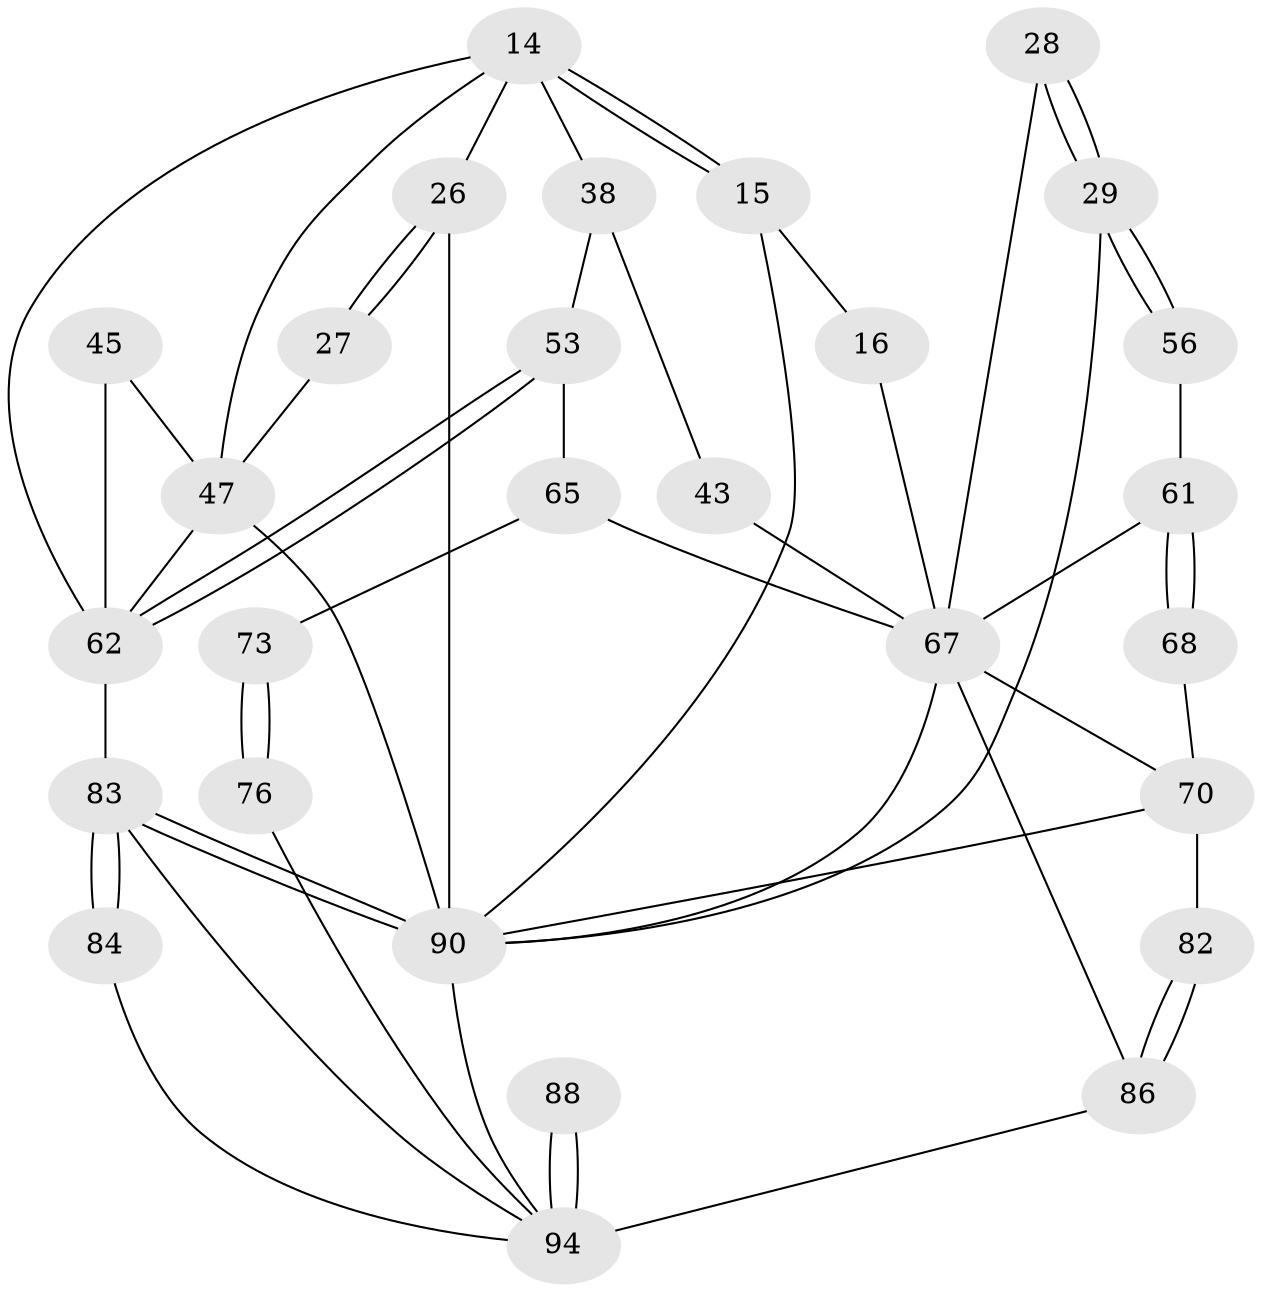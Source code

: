 // original degree distribution, {3: 0.02127659574468085, 4: 0.2553191489361702, 6: 0.23404255319148937, 5: 0.48936170212765956}
// Generated by graph-tools (version 1.1) at 2025/07/03/04/25 22:07:05]
// undirected, 28 vertices, 57 edges
graph export_dot {
graph [start="1"]
  node [color=gray90,style=filled];
  14 [pos="+0.46837841920409157+0.20405326994734466",super="+13+12"];
  15 [pos="+0.4551080576687552+0.15786634318302553",super="+8"];
  16 [pos="+0.3444947633571206+0.1416204473490697"];
  26 [pos="+1+0.1833744700742441",super="+10"];
  27 [pos="+1+0.19210805321092267"];
  28 [pos="+0.10800120780518721+0.3843176404417597"];
  29 [pos="+0+0.3795098078196922",super="+18+19"];
  38 [pos="+0.4621173960712196+0.3461818188359288",super="+24"];
  43 [pos="+0.3389543769259164+0.3560967080455372",super="+41+25"];
  45 [pos="+0.848020755961706+0.376208059752809",super="+34"];
  47 [pos="+0.9687466096006278+0.5218171113542404",super="+44"];
  53 [pos="+0.5164385216068018+0.4719572427717513",super="+37+36"];
  56 [pos="+0+0.4075802576363586"];
  61 [pos="+0.11136944917757445+0.5354218670468263",super="+58"];
  62 [pos="+0.6070490252219277+0.5689894207242108",super="+49+59"];
  65 [pos="+0.2961285882690362+0.6239410902916055",super="+55"];
  67 [pos="+0.19299113506338653+0.5809504625385574",super="+60+66+52+40"];
  68 [pos="+0+0.5475297851169072"];
  70 [pos="+0+0.6972155396380872",super="+69"];
  73 [pos="+0.2980759063829131+0.6250565978926841",super="+72"];
  76 [pos="+0.4020148159357237+0.697161722587186"];
  82 [pos="+0+0.766164761779908"];
  83 [pos="+0.804424677605648+0.9786090958938118",super="+78+63+74"];
  84 [pos="+0.6443274542972572+0.8118130542648999"];
  86 [pos="+0.14542905609614049+0.9431197861800222",super="+80+81"];
  88 [pos="+0.41150293275310407+0.9551031162232604"];
  90 [pos="+0.927893903210497+1",super="+85"];
  94 [pos="+0.41471116269718356+1",super="+92+93"];
  14 -- 15 [weight=2];
  14 -- 15;
  14 -- 38;
  14 -- 26 [weight=2];
  14 -- 62;
  14 -- 47;
  15 -- 16 [weight=2];
  15 -- 90;
  16 -- 67;
  26 -- 27 [weight=2];
  26 -- 27;
  26 -- 90 [weight=3];
  27 -- 47;
  28 -- 29;
  28 -- 29;
  28 -- 67 [weight=2];
  29 -- 56 [weight=2];
  29 -- 56;
  29 -- 90 [weight=2];
  38 -- 43 [weight=2];
  38 -- 53 [weight=2];
  43 -- 67 [weight=3];
  45 -- 62 [weight=2];
  45 -- 47 [weight=2];
  47 -- 62;
  47 -- 90;
  53 -- 62 [weight=3];
  53 -- 62;
  53 -- 65;
  56 -- 61;
  61 -- 68 [weight=2];
  61 -- 68;
  61 -- 67 [weight=2];
  62 -- 83 [weight=2];
  65 -- 73 [weight=2];
  65 -- 67 [weight=2];
  67 -- 70;
  67 -- 86;
  67 -- 90;
  68 -- 70;
  70 -- 82;
  70 -- 90;
  73 -- 76 [weight=2];
  73 -- 76;
  76 -- 94;
  82 -- 86 [weight=2];
  82 -- 86;
  83 -- 84 [weight=2];
  83 -- 84;
  83 -- 90 [weight=2];
  83 -- 90;
  83 -- 94;
  84 -- 94;
  86 -- 94 [weight=2];
  88 -- 94 [weight=3];
  88 -- 94;
  90 -- 94 [weight=2];
}
